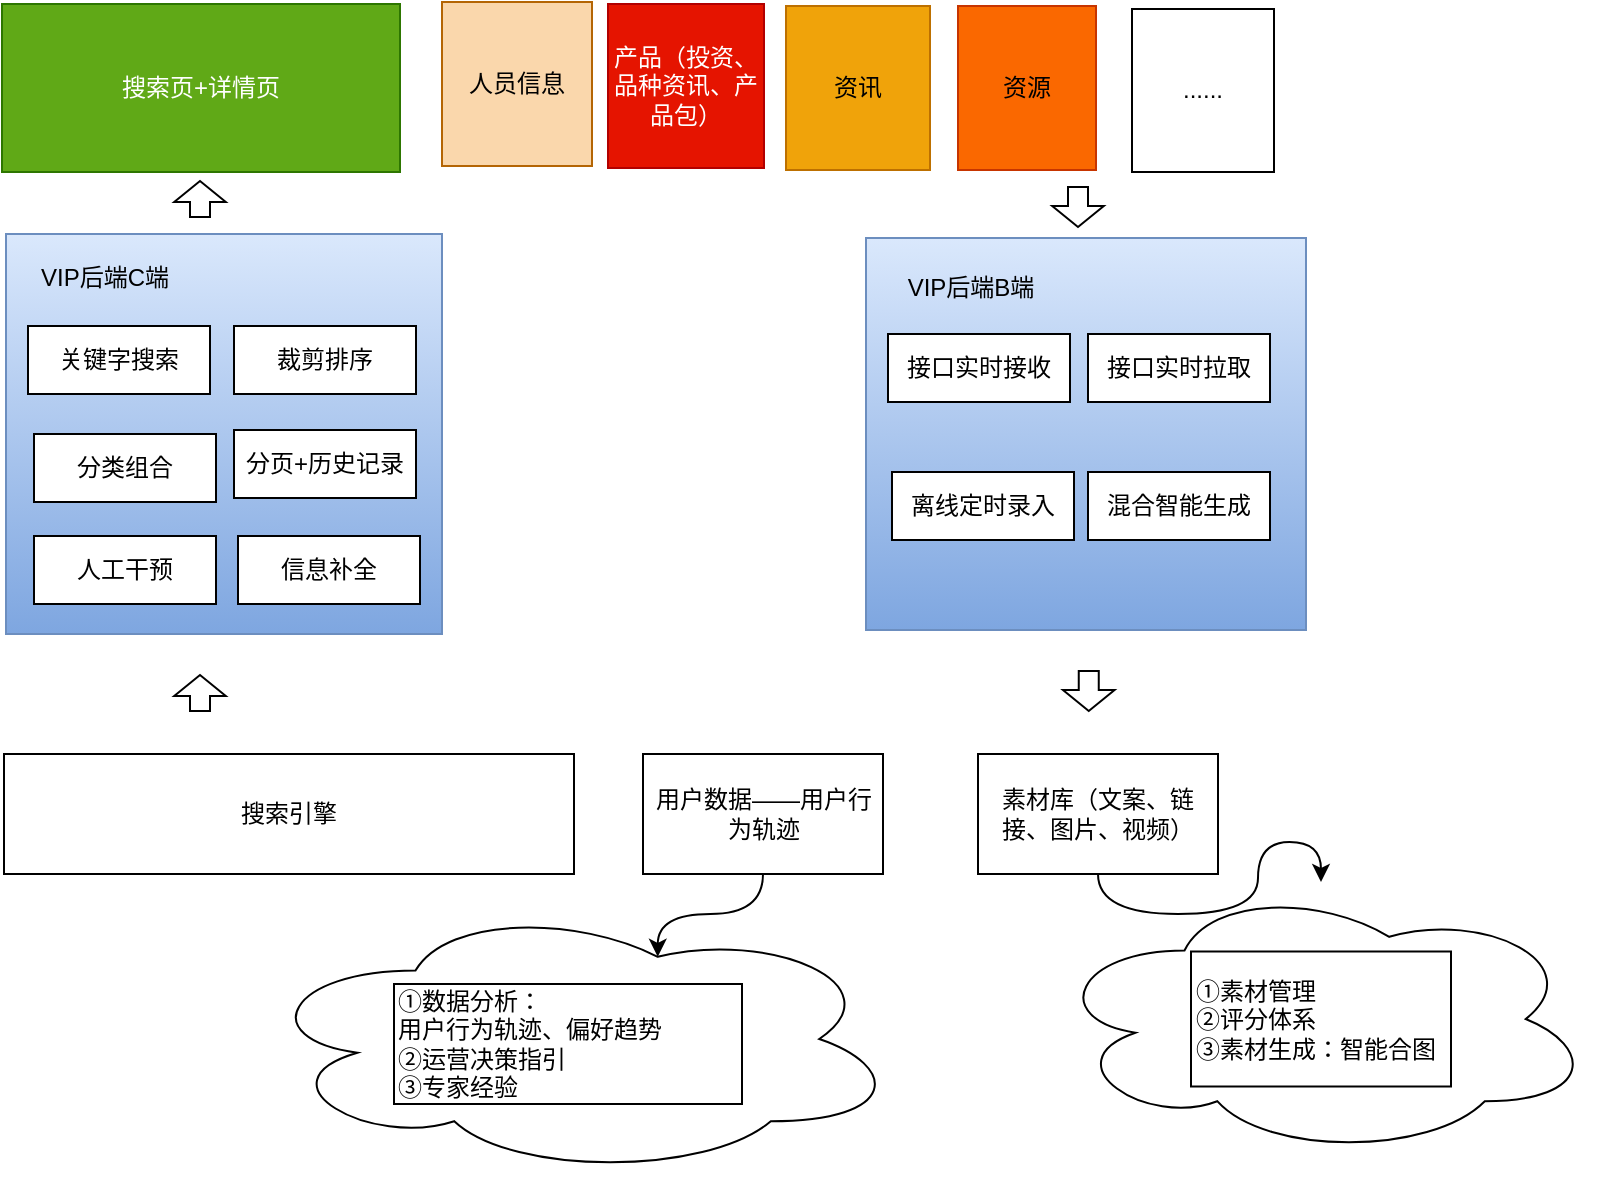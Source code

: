 <mxfile version="20.8.5" type="github">
  <diagram id="4PbbgPyRIV4iZopkt8vV" name="第 1 页">
    <mxGraphModel dx="2474" dy="1045" grid="0" gridSize="10" guides="1" tooltips="1" connect="1" arrows="1" fold="1" page="0" pageScale="1" pageWidth="827" pageHeight="1169" math="0" shadow="0">
      <root>
        <mxCell id="0" />
        <mxCell id="1" parent="0" />
        <mxCell id="_IdTHFLWwrt65iJZQWK_-1" value="搜索页+详情页" style="rounded=0;whiteSpace=wrap;html=1;fillColor=#60a917;strokeColor=#2D7600;fontColor=#ffffff;" parent="1" vertex="1">
          <mxGeometry x="-74" y="158" width="199" height="84" as="geometry" />
        </mxCell>
        <mxCell id="_IdTHFLWwrt65iJZQWK_-2" value="" style="rounded=0;whiteSpace=wrap;html=1;fillColor=#dae8fc;gradientColor=#7ea6e0;strokeColor=#6c8ebf;" parent="1" vertex="1">
          <mxGeometry x="-72" y="273" width="218" height="200" as="geometry" />
        </mxCell>
        <mxCell id="_IdTHFLWwrt65iJZQWK_-3" value="搜索引擎" style="rounded=0;whiteSpace=wrap;html=1;" parent="1" vertex="1">
          <mxGeometry x="-73" y="533" width="285" height="60" as="geometry" />
        </mxCell>
        <mxCell id="_IdTHFLWwrt65iJZQWK_-4" value="" style="rounded=0;whiteSpace=wrap;html=1;fillColor=#dae8fc;gradientColor=#7ea6e0;strokeColor=#6c8ebf;" parent="1" vertex="1">
          <mxGeometry x="358" y="275" width="220" height="196" as="geometry" />
        </mxCell>
        <mxCell id="_IdTHFLWwrt65iJZQWK_-6" value="关键字搜索" style="rounded=0;whiteSpace=wrap;html=1;" parent="1" vertex="1">
          <mxGeometry x="-61" y="319" width="91" height="34" as="geometry" />
        </mxCell>
        <mxCell id="_IdTHFLWwrt65iJZQWK_-7" value="VIP后端C端" style="text;html=1;strokeColor=none;fillColor=none;align=center;verticalAlign=middle;whiteSpace=wrap;rounded=0;" parent="1" vertex="1">
          <mxGeometry x="-66" y="280" width="87" height="30" as="geometry" />
        </mxCell>
        <mxCell id="_IdTHFLWwrt65iJZQWK_-8" value="裁剪排序" style="rounded=0;whiteSpace=wrap;html=1;" parent="1" vertex="1">
          <mxGeometry x="42" y="319" width="91" height="34" as="geometry" />
        </mxCell>
        <mxCell id="_IdTHFLWwrt65iJZQWK_-9" value="分类组合" style="rounded=0;whiteSpace=wrap;html=1;" parent="1" vertex="1">
          <mxGeometry x="-58" y="373" width="91" height="34" as="geometry" />
        </mxCell>
        <mxCell id="_IdTHFLWwrt65iJZQWK_-10" value="分页+历史记录" style="rounded=0;whiteSpace=wrap;html=1;" parent="1" vertex="1">
          <mxGeometry x="42" y="371" width="91" height="34" as="geometry" />
        </mxCell>
        <mxCell id="_IdTHFLWwrt65iJZQWK_-11" value="人工干预" style="rounded=0;whiteSpace=wrap;html=1;" parent="1" vertex="1">
          <mxGeometry x="-58" y="424" width="91" height="34" as="geometry" />
        </mxCell>
        <mxCell id="_IdTHFLWwrt65iJZQWK_-12" value="信息补全" style="rounded=0;whiteSpace=wrap;html=1;" parent="1" vertex="1">
          <mxGeometry x="44" y="424" width="91" height="34" as="geometry" />
        </mxCell>
        <mxCell id="_IdTHFLWwrt65iJZQWK_-14" value="VIP后端B端" style="text;html=1;strokeColor=none;fillColor=none;align=center;verticalAlign=middle;whiteSpace=wrap;rounded=0;" parent="1" vertex="1">
          <mxGeometry x="369" y="285" width="83" height="30" as="geometry" />
        </mxCell>
        <mxCell id="_IdTHFLWwrt65iJZQWK_-15" value="接口实时接收" style="rounded=0;whiteSpace=wrap;html=1;" parent="1" vertex="1">
          <mxGeometry x="369" y="323" width="91" height="34" as="geometry" />
        </mxCell>
        <mxCell id="_IdTHFLWwrt65iJZQWK_-16" value="离线定时录入" style="rounded=0;whiteSpace=wrap;html=1;" parent="1" vertex="1">
          <mxGeometry x="371" y="392" width="91" height="34" as="geometry" />
        </mxCell>
        <mxCell id="_IdTHFLWwrt65iJZQWK_-17" value="接口实时拉取" style="rounded=0;whiteSpace=wrap;html=1;" parent="1" vertex="1">
          <mxGeometry x="469" y="323" width="91" height="34" as="geometry" />
        </mxCell>
        <mxCell id="_IdTHFLWwrt65iJZQWK_-18" value="混合智能生成" style="rounded=0;whiteSpace=wrap;html=1;" parent="1" vertex="1">
          <mxGeometry x="469" y="392" width="91" height="34" as="geometry" />
        </mxCell>
        <mxCell id="_IdTHFLWwrt65iJZQWK_-19" value="人员信息" style="rounded=0;whiteSpace=wrap;html=1;fillColor=#fad7ac;strokeColor=#b46504;" parent="1" vertex="1">
          <mxGeometry x="146" y="157" width="75" height="82" as="geometry" />
        </mxCell>
        <mxCell id="_IdTHFLWwrt65iJZQWK_-20" value="产品（投资、品种资讯、产品包）" style="rounded=0;whiteSpace=wrap;html=1;fillColor=#e51400;fontColor=#ffffff;strokeColor=#B20000;" parent="1" vertex="1">
          <mxGeometry x="229" y="158" width="78" height="82" as="geometry" />
        </mxCell>
        <mxCell id="_IdTHFLWwrt65iJZQWK_-21" value="资讯" style="rounded=0;whiteSpace=wrap;html=1;fillColor=#f0a30a;fontColor=#000000;strokeColor=#BD7000;" parent="1" vertex="1">
          <mxGeometry x="318" y="159" width="72" height="82" as="geometry" />
        </mxCell>
        <mxCell id="_IdTHFLWwrt65iJZQWK_-22" value="资源" style="rounded=0;whiteSpace=wrap;html=1;fillColor=#fa6800;fontColor=#000000;strokeColor=#C73500;" parent="1" vertex="1">
          <mxGeometry x="404" y="159" width="69" height="82" as="geometry" />
        </mxCell>
        <mxCell id="SSUGcOfex47zVB_6o79r-8" style="edgeStyle=orthogonalEdgeStyle;curved=1;rounded=0;orthogonalLoop=1;jettySize=auto;html=1;" parent="1" source="SSUGcOfex47zVB_6o79r-2" target="SSUGcOfex47zVB_6o79r-7" edge="1">
          <mxGeometry relative="1" as="geometry" />
        </mxCell>
        <mxCell id="SSUGcOfex47zVB_6o79r-2" value="素材库（文案、链接、图片、视频）" style="rounded=0;whiteSpace=wrap;html=1;" parent="1" vertex="1">
          <mxGeometry x="414" y="533" width="120" height="60" as="geometry" />
        </mxCell>
        <mxCell id="SSUGcOfex47zVB_6o79r-5" style="edgeStyle=orthogonalEdgeStyle;rounded=0;orthogonalLoop=1;jettySize=auto;html=1;curved=1;entryX=0.625;entryY=0.2;entryDx=0;entryDy=0;entryPerimeter=0;" parent="1" source="SSUGcOfex47zVB_6o79r-3" target="SSUGcOfex47zVB_6o79r-4" edge="1">
          <mxGeometry relative="1" as="geometry" />
        </mxCell>
        <mxCell id="SSUGcOfex47zVB_6o79r-3" value="用户数据——用户行为轨迹" style="rounded=0;whiteSpace=wrap;html=1;" parent="1" vertex="1">
          <mxGeometry x="246.5" y="533" width="120" height="60" as="geometry" />
        </mxCell>
        <mxCell id="SSUGcOfex47zVB_6o79r-4" value="" style="ellipse;shape=cloud;whiteSpace=wrap;html=1;align=left;" parent="1" vertex="1">
          <mxGeometry x="52" y="607" width="323" height="137" as="geometry" />
        </mxCell>
        <mxCell id="SSUGcOfex47zVB_6o79r-6" value="&lt;span style=&quot;&quot;&gt;①数据分析：&lt;/span&gt;&lt;br style=&quot;border-color: var(--border-color);&quot;&gt;&lt;span style=&quot;&quot;&gt;用户行为轨迹、偏好趋势&lt;/span&gt;&lt;br style=&quot;border-color: var(--border-color);&quot;&gt;&lt;span style=&quot;&quot;&gt;②运营决策指引&lt;br&gt;③专家经验&lt;br&gt;&lt;/span&gt;" style="rounded=0;whiteSpace=wrap;html=1;align=left;" parent="1" vertex="1">
          <mxGeometry x="122" y="648" width="174" height="60" as="geometry" />
        </mxCell>
        <mxCell id="SSUGcOfex47zVB_6o79r-7" value="" style="ellipse;shape=cloud;whiteSpace=wrap;html=1;" parent="1" vertex="1">
          <mxGeometry x="449" y="597" width="273" height="137" as="geometry" />
        </mxCell>
        <mxCell id="SSUGcOfex47zVB_6o79r-9" value="①素材管理&lt;br&gt;②评分体系&lt;br&gt;③素材生成：智能合图" style="rounded=0;whiteSpace=wrap;html=1;align=left;" parent="1" vertex="1">
          <mxGeometry x="520.5" y="631.75" width="130" height="67.5" as="geometry" />
        </mxCell>
        <mxCell id="SSUGcOfex47zVB_6o79r-10" value="" style="shape=flexArrow;endArrow=classic;html=1;rounded=0;curved=1;endWidth=14.8;endSize=3.176;" parent="1" edge="1">
          <mxGeometry width="50" height="50" relative="1" as="geometry">
            <mxPoint x="464" y="249" as="sourcePoint" />
            <mxPoint x="464" y="270" as="targetPoint" />
          </mxGeometry>
        </mxCell>
        <mxCell id="SSUGcOfex47zVB_6o79r-11" value="" style="shape=flexArrow;endArrow=classic;html=1;rounded=0;curved=1;endWidth=14.8;endSize=3.176;" parent="1" edge="1">
          <mxGeometry width="50" height="50" relative="1" as="geometry">
            <mxPoint x="469.38" y="491" as="sourcePoint" />
            <mxPoint x="469.38" y="512.0" as="targetPoint" />
          </mxGeometry>
        </mxCell>
        <mxCell id="SSUGcOfex47zVB_6o79r-12" value="" style="shape=flexArrow;endArrow=classic;html=1;rounded=0;curved=1;endWidth=14.8;endSize=3.176;" parent="1" edge="1">
          <mxGeometry width="50" height="50" relative="1" as="geometry">
            <mxPoint x="25.0" y="512" as="sourcePoint" />
            <mxPoint x="25" y="493" as="targetPoint" />
          </mxGeometry>
        </mxCell>
        <mxCell id="SSUGcOfex47zVB_6o79r-13" value="" style="shape=flexArrow;endArrow=classic;html=1;rounded=0;curved=1;endWidth=14.8;endSize=3.176;" parent="1" edge="1">
          <mxGeometry width="50" height="50" relative="1" as="geometry">
            <mxPoint x="25" y="265" as="sourcePoint" />
            <mxPoint x="25" y="246" as="targetPoint" />
          </mxGeometry>
        </mxCell>
        <mxCell id="PXDYgqA6LDv4dlz3wtgt-1" value="......" style="rounded=0;whiteSpace=wrap;html=1;" vertex="1" parent="1">
          <mxGeometry x="491" y="160.5" width="71" height="81.5" as="geometry" />
        </mxCell>
      </root>
    </mxGraphModel>
  </diagram>
</mxfile>

